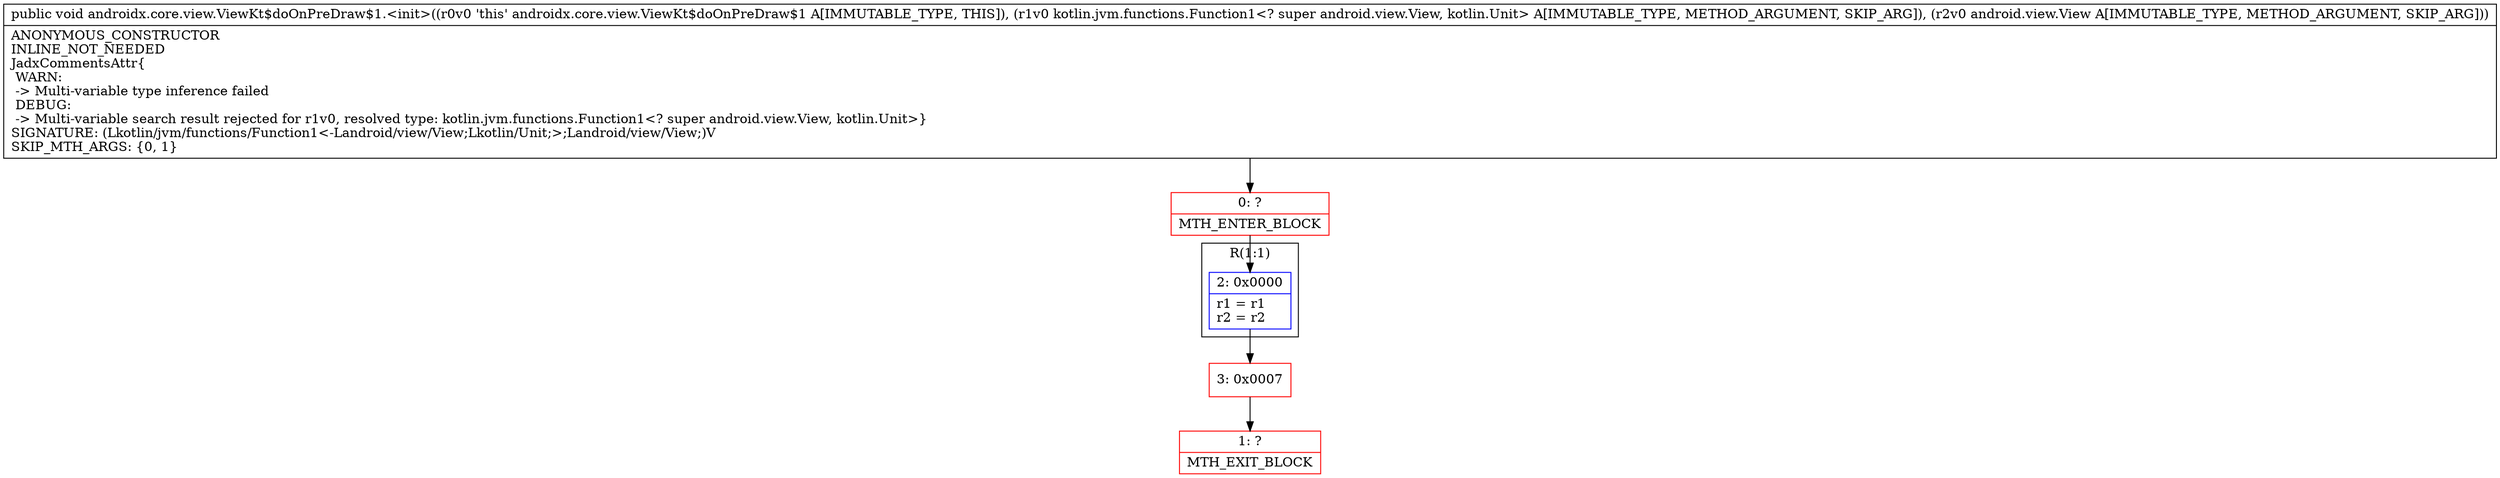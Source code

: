 digraph "CFG forandroidx.core.view.ViewKt$doOnPreDraw$1.\<init\>(Lkotlin\/jvm\/functions\/Function1;Landroid\/view\/View;)V" {
subgraph cluster_Region_677493633 {
label = "R(1:1)";
node [shape=record,color=blue];
Node_2 [shape=record,label="{2\:\ 0x0000|r1 = r1\lr2 = r2\l}"];
}
Node_0 [shape=record,color=red,label="{0\:\ ?|MTH_ENTER_BLOCK\l}"];
Node_3 [shape=record,color=red,label="{3\:\ 0x0007}"];
Node_1 [shape=record,color=red,label="{1\:\ ?|MTH_EXIT_BLOCK\l}"];
MethodNode[shape=record,label="{public void androidx.core.view.ViewKt$doOnPreDraw$1.\<init\>((r0v0 'this' androidx.core.view.ViewKt$doOnPreDraw$1 A[IMMUTABLE_TYPE, THIS]), (r1v0 kotlin.jvm.functions.Function1\<? super android.view.View, kotlin.Unit\> A[IMMUTABLE_TYPE, METHOD_ARGUMENT, SKIP_ARG]), (r2v0 android.view.View A[IMMUTABLE_TYPE, METHOD_ARGUMENT, SKIP_ARG]))  | ANONYMOUS_CONSTRUCTOR\lINLINE_NOT_NEEDED\lJadxCommentsAttr\{\l WARN: \l \-\> Multi\-variable type inference failed\l DEBUG: \l \-\> Multi\-variable search result rejected for r1v0, resolved type: kotlin.jvm.functions.Function1\<? super android.view.View, kotlin.Unit\>\}\lSIGNATURE: (Lkotlin\/jvm\/functions\/Function1\<\-Landroid\/view\/View;Lkotlin\/Unit;\>;Landroid\/view\/View;)V\lSKIP_MTH_ARGS: \{0, 1\}\l}"];
MethodNode -> Node_0;Node_2 -> Node_3;
Node_0 -> Node_2;
Node_3 -> Node_1;
}

